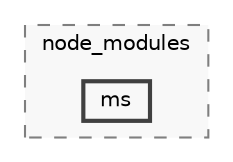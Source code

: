 digraph "backend/node_modules/https-proxy-agent/node_modules/ms"
{
 // LATEX_PDF_SIZE
  bgcolor="transparent";
  edge [fontname=Helvetica,fontsize=10,labelfontname=Helvetica,labelfontsize=10];
  node [fontname=Helvetica,fontsize=10,shape=box,height=0.2,width=0.4];
  compound=true
  subgraph clusterdir_0c351248ccd5185b3af958a1bf654369 {
    graph [ bgcolor="#f8f8f8", pencolor="grey50", label="node_modules", fontname=Helvetica,fontsize=10 style="filled,dashed", URL="dir_0c351248ccd5185b3af958a1bf654369.html",tooltip=""]
  dir_1e6a0656d8276e1bc494e49ff1ccf25e [label="ms", fillcolor="#f8f8f8", color="grey25", style="filled,bold", URL="dir_1e6a0656d8276e1bc494e49ff1ccf25e.html",tooltip=""];
  }
}
